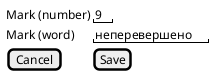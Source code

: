 @startsalt

{
    Mark (number) |"9 "
    Mark (word) |"неперевершено "
    [Cancel] | [Save]
}

@endsalt
